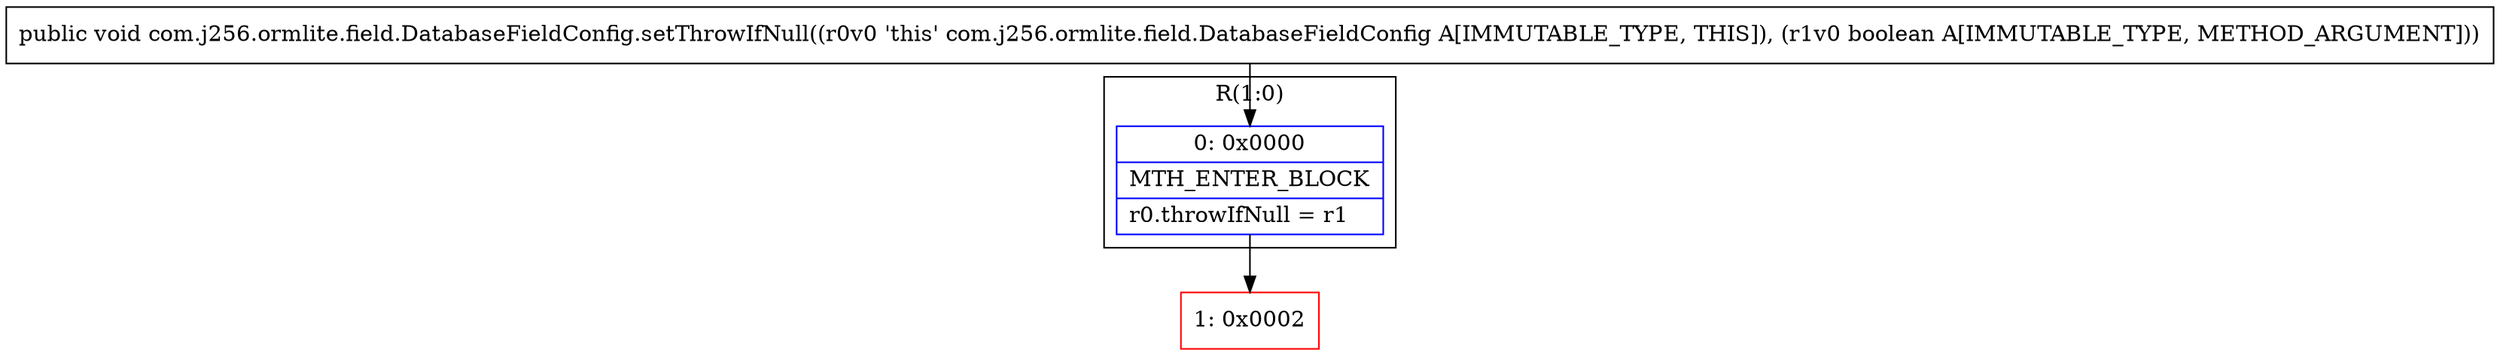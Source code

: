 digraph "CFG forcom.j256.ormlite.field.DatabaseFieldConfig.setThrowIfNull(Z)V" {
subgraph cluster_Region_1806631951 {
label = "R(1:0)";
node [shape=record,color=blue];
Node_0 [shape=record,label="{0\:\ 0x0000|MTH_ENTER_BLOCK\l|r0.throwIfNull = r1\l}"];
}
Node_1 [shape=record,color=red,label="{1\:\ 0x0002}"];
MethodNode[shape=record,label="{public void com.j256.ormlite.field.DatabaseFieldConfig.setThrowIfNull((r0v0 'this' com.j256.ormlite.field.DatabaseFieldConfig A[IMMUTABLE_TYPE, THIS]), (r1v0 boolean A[IMMUTABLE_TYPE, METHOD_ARGUMENT])) }"];
MethodNode -> Node_0;
Node_0 -> Node_1;
}

